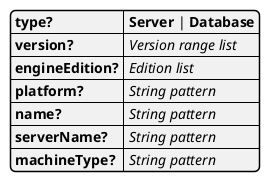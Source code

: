 @startjson
{
    "type?": "<b>Server</b> | <b>Database</b>",
    "version?": "<i>Version range list</i>",
    "engineEdition?": "<i>Edition list</i>",
    "platform?": "<i>String pattern</i>",
    "name?": "<i>String pattern</i>",
    "serverName?": "<i>String pattern</i>",
    "machineType?": "<i>String pattern</i>"
}
@end